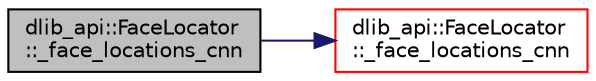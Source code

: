 digraph "dlib_api::FaceLocator::_face_locations_cnn"
{
 // LATEX_PDF_SIZE
  edge [fontname="Helvetica",fontsize="10",labelfontname="Helvetica",labelfontsize="10"];
  node [fontname="Helvetica",fontsize="10",shape=record];
  rankdir="LR";
  Node1 [label="dlib_api::FaceLocator\l::_face_locations_cnn",height=0.2,width=0.4,color="black", fillcolor="grey75", style="filled", fontcolor="black",tooltip=" "];
  Node1 -> Node2 [color="midnightblue",fontsize="10",style="solid",fontname="Helvetica"];
  Node2 [label="dlib_api::FaceLocator\l::_face_locations_cnn",height=0.2,width=0.4,color="red", fillcolor="white", style="filled",URL="$classdlib__api_1_1_face_locator.html#a8eedbb1e3053bc76fd14f0c6b23c940d",tooltip=" "];
}
